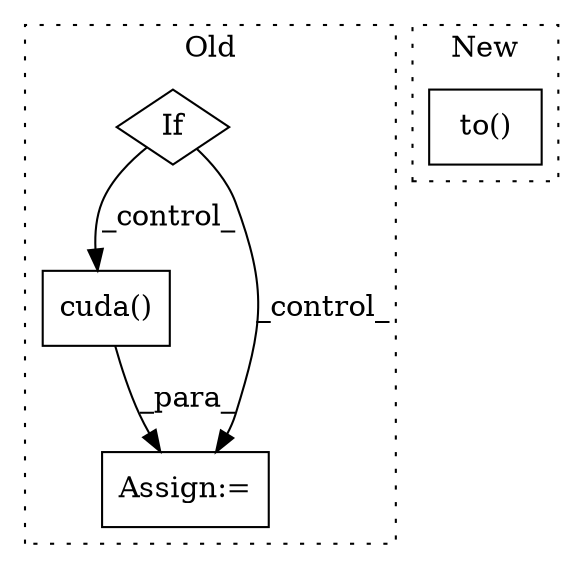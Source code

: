 digraph G {
subgraph cluster0 {
1 [label="cuda()" a="75" s="1722" l="23" shape="box"];
3 [label="If" a="96" s="1662,1689" l="3,14" shape="diamond"];
4 [label="Assign:=" a="68" s="1719" l="3" shape="box"];
label = "Old";
style="dotted";
}
subgraph cluster1 {
2 [label="to()" a="75" s="1639,1710" l="61,1" shape="box"];
label = "New";
style="dotted";
}
1 -> 4 [label="_para_"];
3 -> 1 [label="_control_"];
3 -> 4 [label="_control_"];
}